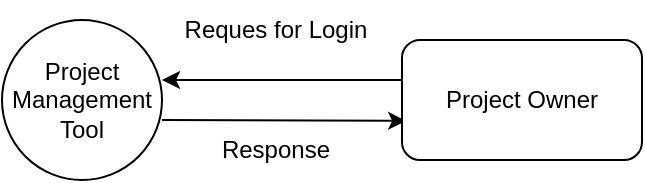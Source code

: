 <mxfile version="21.7.5" type="device">
  <diagram name="Page-1" id="wAiT83aFaLoQJSstoIy2">
    <mxGraphModel dx="867" dy="570" grid="1" gridSize="10" guides="1" tooltips="1" connect="1" arrows="1" fold="1" page="1" pageScale="1" pageWidth="850" pageHeight="1100" math="0" shadow="0">
      <root>
        <mxCell id="0" />
        <mxCell id="1" parent="0" />
        <mxCell id="ncsUlH7SaaEAATTWxBmt-1" value="Project Management Tool" style="ellipse;whiteSpace=wrap;html=1;aspect=fixed;" vertex="1" parent="1">
          <mxGeometry x="130" y="120" width="80" height="80" as="geometry" />
        </mxCell>
        <mxCell id="ncsUlH7SaaEAATTWxBmt-2" value="" style="endArrow=classic;html=1;rounded=0;entryX=0.012;entryY=0.321;entryDx=0;entryDy=0;exitX=0.992;exitY=0.36;exitDx=0;exitDy=0;exitPerimeter=0;entryPerimeter=0;" edge="1" parent="1">
          <mxGeometry width="50" height="50" relative="1" as="geometry">
            <mxPoint x="210" y="170.0" as="sourcePoint" />
            <mxPoint x="332.08" y="170.46" as="targetPoint" />
          </mxGeometry>
        </mxCell>
        <mxCell id="ncsUlH7SaaEAATTWxBmt-4" value="" style="endArrow=classic;html=1;rounded=0;entryX=1;entryY=0.5;entryDx=0;entryDy=0;" edge="1" parent="1">
          <mxGeometry width="50" height="50" relative="1" as="geometry">
            <mxPoint x="330" y="150" as="sourcePoint" />
            <mxPoint x="210" y="150" as="targetPoint" />
          </mxGeometry>
        </mxCell>
        <mxCell id="ncsUlH7SaaEAATTWxBmt-3" value="Project Owner" style="rounded=1;whiteSpace=wrap;html=1;" vertex="1" parent="1">
          <mxGeometry x="330" y="130" width="120" height="60" as="geometry" />
        </mxCell>
        <mxCell id="ncsUlH7SaaEAATTWxBmt-6" value="Reques for Login" style="text;html=1;strokeColor=none;fillColor=none;align=center;verticalAlign=middle;whiteSpace=wrap;rounded=0;" vertex="1" parent="1">
          <mxGeometry x="212" y="110" width="110" height="30" as="geometry" />
        </mxCell>
        <mxCell id="ncsUlH7SaaEAATTWxBmt-7" value="Response" style="text;html=1;strokeColor=none;fillColor=none;align=center;verticalAlign=middle;whiteSpace=wrap;rounded=0;" vertex="1" parent="1">
          <mxGeometry x="212" y="170" width="110" height="30" as="geometry" />
        </mxCell>
      </root>
    </mxGraphModel>
  </diagram>
</mxfile>
